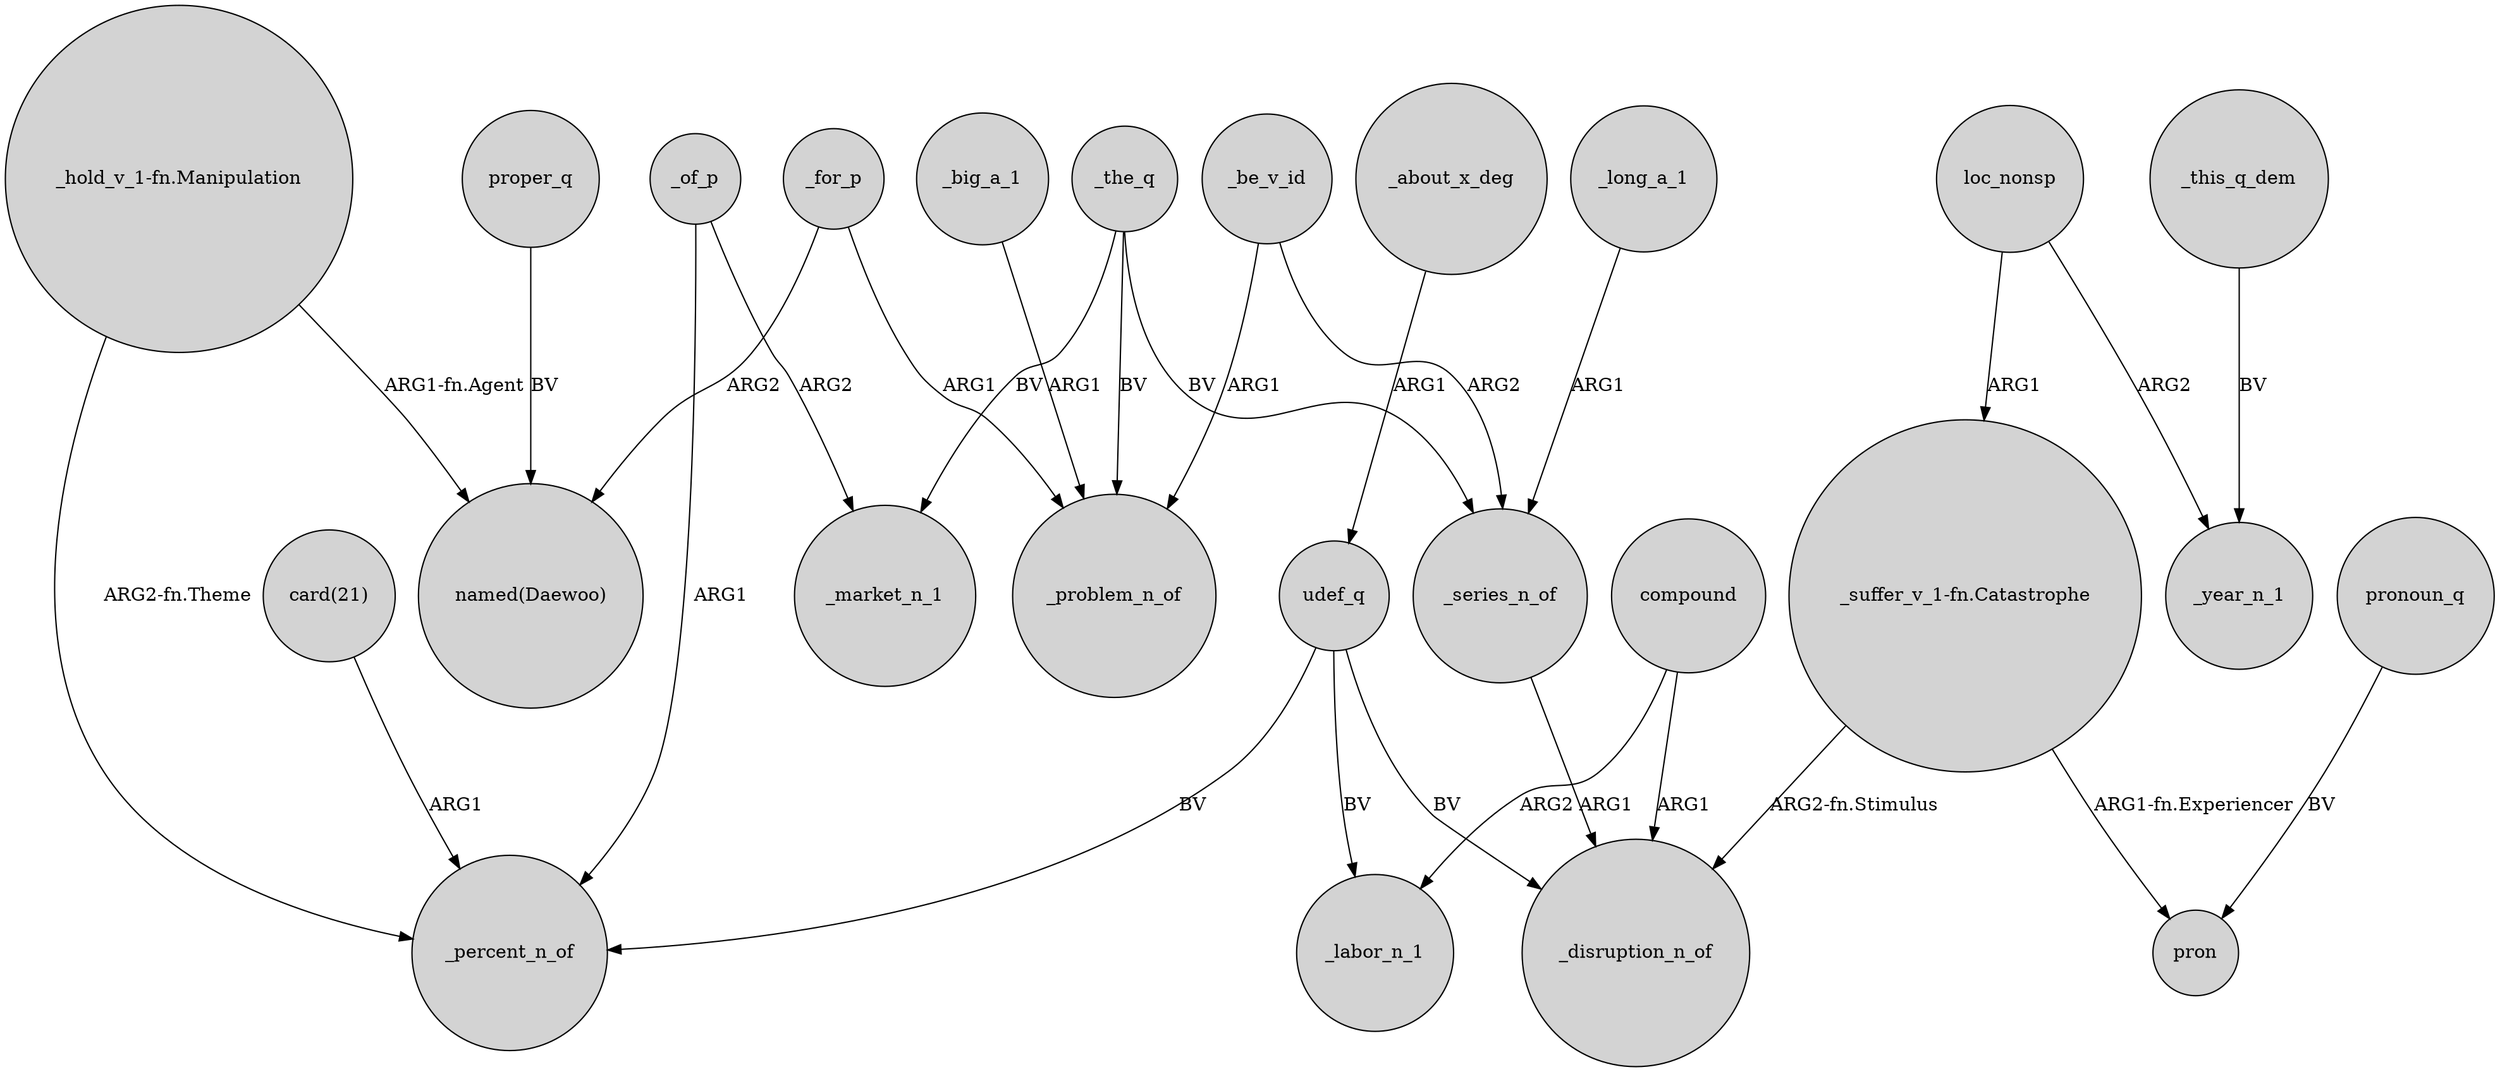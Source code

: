 digraph {
	node [shape=circle style=filled]
	proper_q -> "named(Daewoo)" [label=BV]
	"_hold_v_1-fn.Manipulation" -> "named(Daewoo)" [label="ARG1-fn.Agent"]
	_long_a_1 -> _series_n_of [label=ARG1]
	compound -> _disruption_n_of [label=ARG1]
	"_suffer_v_1-fn.Catastrophe" -> _disruption_n_of [label="ARG2-fn.Stimulus"]
	"card(21)" -> _percent_n_of [label=ARG1]
	"_suffer_v_1-fn.Catastrophe" -> pron [label="ARG1-fn.Experiencer"]
	_the_q -> _problem_n_of [label=BV]
	compound -> _labor_n_1 [label=ARG2]
	_series_n_of -> _disruption_n_of [label=ARG1]
	"_hold_v_1-fn.Manipulation" -> _percent_n_of [label="ARG2-fn.Theme"]
	_about_x_deg -> udef_q [label=ARG1]
	_of_p -> _market_n_1 [label=ARG2]
	udef_q -> _labor_n_1 [label=BV]
	_the_q -> _series_n_of [label=BV]
	_be_v_id -> _series_n_of [label=ARG2]
	_of_p -> _percent_n_of [label=ARG1]
	pronoun_q -> pron [label=BV]
	udef_q -> _disruption_n_of [label=BV]
	loc_nonsp -> _year_n_1 [label=ARG2]
	_for_p -> "named(Daewoo)" [label=ARG2]
	_for_p -> _problem_n_of [label=ARG1]
	_big_a_1 -> _problem_n_of [label=ARG1]
	_be_v_id -> _problem_n_of [label=ARG1]
	udef_q -> _percent_n_of [label=BV]
	loc_nonsp -> "_suffer_v_1-fn.Catastrophe" [label=ARG1]
	_the_q -> _market_n_1 [label=BV]
	_this_q_dem -> _year_n_1 [label=BV]
}
